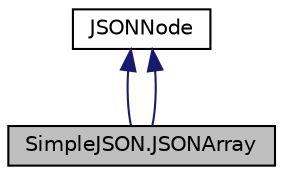 digraph "SimpleJSON.JSONArray"
{
  edge [fontname="Helvetica",fontsize="10",labelfontname="Helvetica",labelfontsize="10"];
  node [fontname="Helvetica",fontsize="10",shape=record];
  Node1 [label="SimpleJSON.JSONArray",height=0.2,width=0.4,color="black", fillcolor="grey75", style="filled", fontcolor="black"];
  Node2 -> Node1 [dir="back",color="midnightblue",fontsize="10",style="solid"];
  Node2 [label="JSONNode",height=0.2,width=0.4,color="black", fillcolor="white", style="filled",URL="$da/d7d/classSimpleJSON_1_1JSONNode.html"];
  Node2 -> Node1 [dir="back",color="midnightblue",fontsize="10",style="solid"];
}

